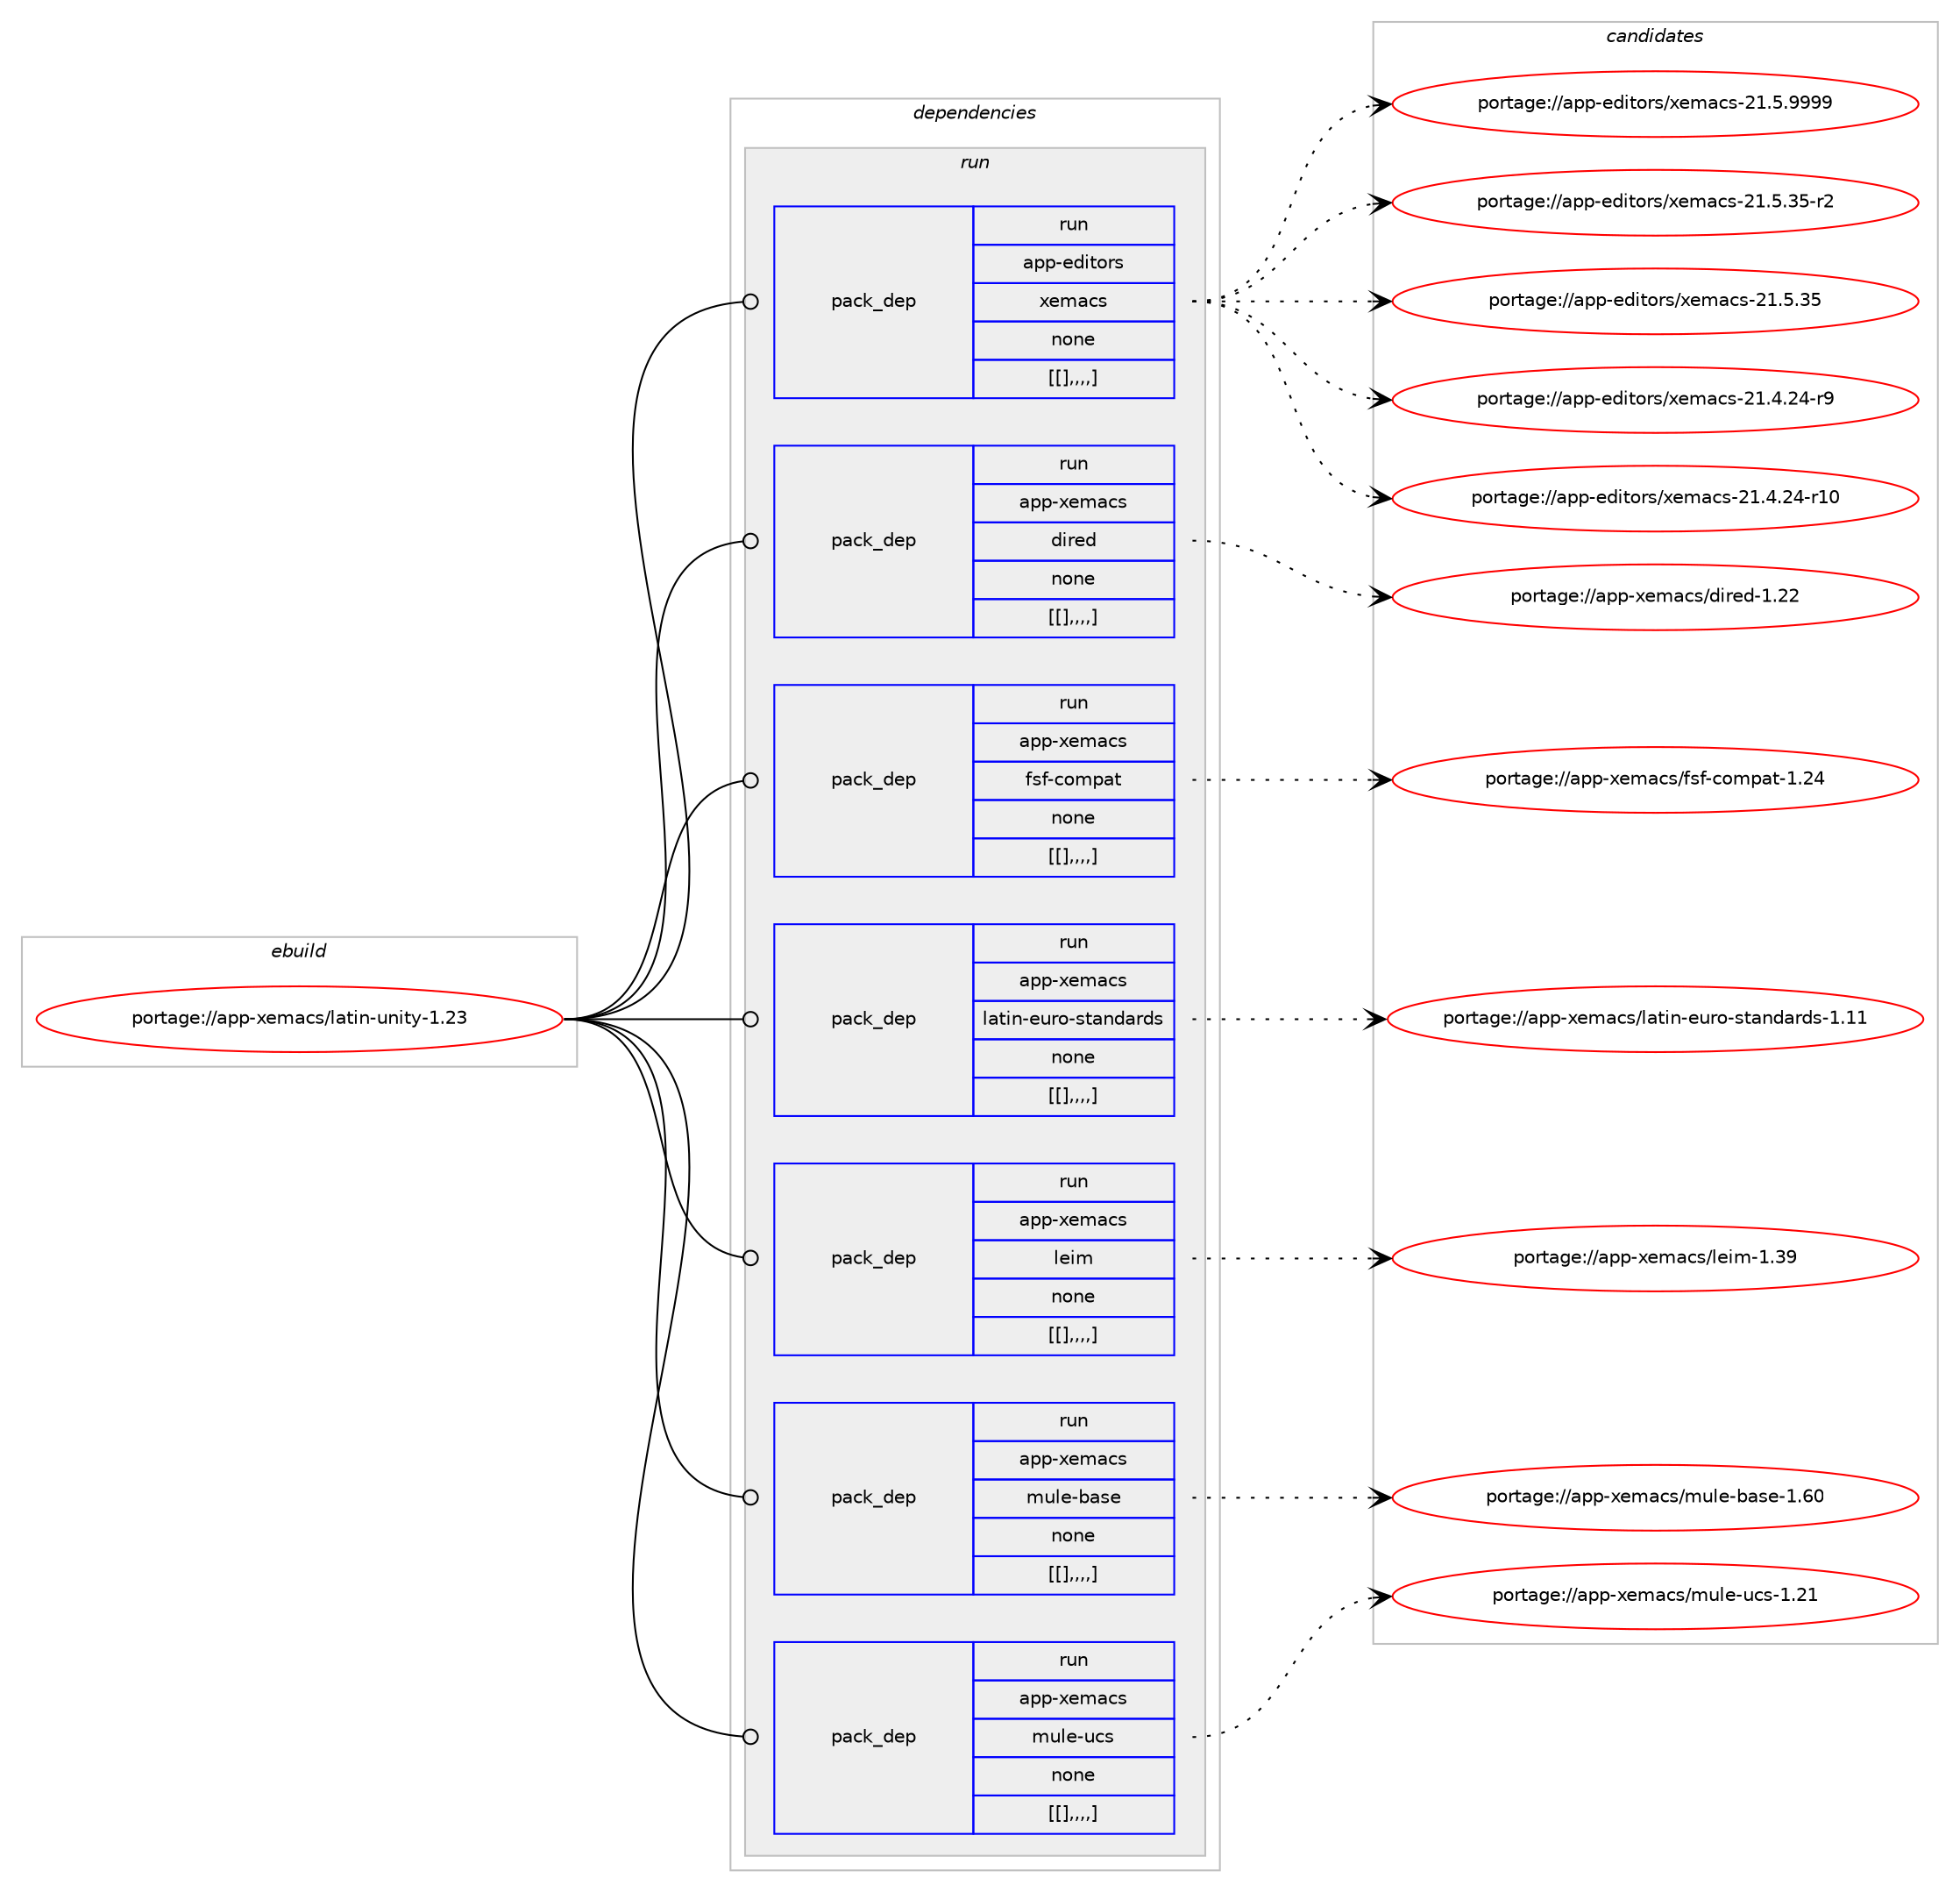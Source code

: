 digraph prolog {

# *************
# Graph options
# *************

newrank=true;
concentrate=true;
compound=true;
graph [rankdir=LR,fontname=Helvetica,fontsize=10,ranksep=1.5];#, ranksep=2.5, nodesep=0.2];
edge  [arrowhead=vee];
node  [fontname=Helvetica,fontsize=10];

# **********
# The ebuild
# **********

subgraph cluster_leftcol {
color=gray;
label=<<i>ebuild</i>>;
id [label="portage://app-xemacs/latin-unity-1.23", color=red, width=4, href="../app-xemacs/latin-unity-1.23.svg"];
}

# ****************
# The dependencies
# ****************

subgraph cluster_midcol {
color=gray;
label=<<i>dependencies</i>>;
subgraph cluster_compile {
fillcolor="#eeeeee";
style=filled;
label=<<i>compile</i>>;
}
subgraph cluster_compileandrun {
fillcolor="#eeeeee";
style=filled;
label=<<i>compile and run</i>>;
}
subgraph cluster_run {
fillcolor="#eeeeee";
style=filled;
label=<<i>run</i>>;
subgraph pack45276 {
dependency62708 [label=<<TABLE BORDER="0" CELLBORDER="1" CELLSPACING="0" CELLPADDING="4" WIDTH="220"><TR><TD ROWSPAN="6" CELLPADDING="30">pack_dep</TD></TR><TR><TD WIDTH="110">run</TD></TR><TR><TD>app-editors</TD></TR><TR><TD>xemacs</TD></TR><TR><TD>none</TD></TR><TR><TD>[[],,,,]</TD></TR></TABLE>>, shape=none, color=blue];
}
id:e -> dependency62708:w [weight=20,style="solid",arrowhead="odot"];
subgraph pack45277 {
dependency62709 [label=<<TABLE BORDER="0" CELLBORDER="1" CELLSPACING="0" CELLPADDING="4" WIDTH="220"><TR><TD ROWSPAN="6" CELLPADDING="30">pack_dep</TD></TR><TR><TD WIDTH="110">run</TD></TR><TR><TD>app-xemacs</TD></TR><TR><TD>dired</TD></TR><TR><TD>none</TD></TR><TR><TD>[[],,,,]</TD></TR></TABLE>>, shape=none, color=blue];
}
id:e -> dependency62709:w [weight=20,style="solid",arrowhead="odot"];
subgraph pack45278 {
dependency62710 [label=<<TABLE BORDER="0" CELLBORDER="1" CELLSPACING="0" CELLPADDING="4" WIDTH="220"><TR><TD ROWSPAN="6" CELLPADDING="30">pack_dep</TD></TR><TR><TD WIDTH="110">run</TD></TR><TR><TD>app-xemacs</TD></TR><TR><TD>fsf-compat</TD></TR><TR><TD>none</TD></TR><TR><TD>[[],,,,]</TD></TR></TABLE>>, shape=none, color=blue];
}
id:e -> dependency62710:w [weight=20,style="solid",arrowhead="odot"];
subgraph pack45279 {
dependency62711 [label=<<TABLE BORDER="0" CELLBORDER="1" CELLSPACING="0" CELLPADDING="4" WIDTH="220"><TR><TD ROWSPAN="6" CELLPADDING="30">pack_dep</TD></TR><TR><TD WIDTH="110">run</TD></TR><TR><TD>app-xemacs</TD></TR><TR><TD>latin-euro-standards</TD></TR><TR><TD>none</TD></TR><TR><TD>[[],,,,]</TD></TR></TABLE>>, shape=none, color=blue];
}
id:e -> dependency62711:w [weight=20,style="solid",arrowhead="odot"];
subgraph pack45280 {
dependency62712 [label=<<TABLE BORDER="0" CELLBORDER="1" CELLSPACING="0" CELLPADDING="4" WIDTH="220"><TR><TD ROWSPAN="6" CELLPADDING="30">pack_dep</TD></TR><TR><TD WIDTH="110">run</TD></TR><TR><TD>app-xemacs</TD></TR><TR><TD>leim</TD></TR><TR><TD>none</TD></TR><TR><TD>[[],,,,]</TD></TR></TABLE>>, shape=none, color=blue];
}
id:e -> dependency62712:w [weight=20,style="solid",arrowhead="odot"];
subgraph pack45281 {
dependency62713 [label=<<TABLE BORDER="0" CELLBORDER="1" CELLSPACING="0" CELLPADDING="4" WIDTH="220"><TR><TD ROWSPAN="6" CELLPADDING="30">pack_dep</TD></TR><TR><TD WIDTH="110">run</TD></TR><TR><TD>app-xemacs</TD></TR><TR><TD>mule-base</TD></TR><TR><TD>none</TD></TR><TR><TD>[[],,,,]</TD></TR></TABLE>>, shape=none, color=blue];
}
id:e -> dependency62713:w [weight=20,style="solid",arrowhead="odot"];
subgraph pack45282 {
dependency62714 [label=<<TABLE BORDER="0" CELLBORDER="1" CELLSPACING="0" CELLPADDING="4" WIDTH="220"><TR><TD ROWSPAN="6" CELLPADDING="30">pack_dep</TD></TR><TR><TD WIDTH="110">run</TD></TR><TR><TD>app-xemacs</TD></TR><TR><TD>mule-ucs</TD></TR><TR><TD>none</TD></TR><TR><TD>[[],,,,]</TD></TR></TABLE>>, shape=none, color=blue];
}
id:e -> dependency62714:w [weight=20,style="solid",arrowhead="odot"];
}
}

# **************
# The candidates
# **************

subgraph cluster_choices {
rank=same;
color=gray;
label=<<i>candidates</i>>;

subgraph choice45276 {
color=black;
nodesep=1;
choice971121124510110010511611111411547120101109979911545504946534657575757 [label="portage://app-editors/xemacs-21.5.9999", color=red, width=4,href="../app-editors/xemacs-21.5.9999.svg"];
choice971121124510110010511611111411547120101109979911545504946534651534511450 [label="portage://app-editors/xemacs-21.5.35-r2", color=red, width=4,href="../app-editors/xemacs-21.5.35-r2.svg"];
choice97112112451011001051161111141154712010110997991154550494653465153 [label="portage://app-editors/xemacs-21.5.35", color=red, width=4,href="../app-editors/xemacs-21.5.35.svg"];
choice971121124510110010511611111411547120101109979911545504946524650524511457 [label="portage://app-editors/xemacs-21.4.24-r9", color=red, width=4,href="../app-editors/xemacs-21.4.24-r9.svg"];
choice97112112451011001051161111141154712010110997991154550494652465052451144948 [label="portage://app-editors/xemacs-21.4.24-r10", color=red, width=4,href="../app-editors/xemacs-21.4.24-r10.svg"];
dependency62708:e -> choice971121124510110010511611111411547120101109979911545504946534657575757:w [style=dotted,weight="100"];
dependency62708:e -> choice971121124510110010511611111411547120101109979911545504946534651534511450:w [style=dotted,weight="100"];
dependency62708:e -> choice97112112451011001051161111141154712010110997991154550494653465153:w [style=dotted,weight="100"];
dependency62708:e -> choice971121124510110010511611111411547120101109979911545504946524650524511457:w [style=dotted,weight="100"];
dependency62708:e -> choice97112112451011001051161111141154712010110997991154550494652465052451144948:w [style=dotted,weight="100"];
}
subgraph choice45277 {
color=black;
nodesep=1;
choice97112112451201011099799115471001051141011004549465050 [label="portage://app-xemacs/dired-1.22", color=red, width=4,href="../app-xemacs/dired-1.22.svg"];
dependency62709:e -> choice97112112451201011099799115471001051141011004549465050:w [style=dotted,weight="100"];
}
subgraph choice45278 {
color=black;
nodesep=1;
choice97112112451201011099799115471021151024599111109112971164549465052 [label="portage://app-xemacs/fsf-compat-1.24", color=red, width=4,href="../app-xemacs/fsf-compat-1.24.svg"];
dependency62710:e -> choice97112112451201011099799115471021151024599111109112971164549465052:w [style=dotted,weight="100"];
}
subgraph choice45279 {
color=black;
nodesep=1;
choice971121124512010110997991154710897116105110451011171141114511511697110100971141001154549464949 [label="portage://app-xemacs/latin-euro-standards-1.11", color=red, width=4,href="../app-xemacs/latin-euro-standards-1.11.svg"];
dependency62711:e -> choice971121124512010110997991154710897116105110451011171141114511511697110100971141001154549464949:w [style=dotted,weight="100"];
}
subgraph choice45280 {
color=black;
nodesep=1;
choice97112112451201011099799115471081011051094549465157 [label="portage://app-xemacs/leim-1.39", color=red, width=4,href="../app-xemacs/leim-1.39.svg"];
dependency62712:e -> choice97112112451201011099799115471081011051094549465157:w [style=dotted,weight="100"];
}
subgraph choice45281 {
color=black;
nodesep=1;
choice97112112451201011099799115471091171081014598971151014549465448 [label="portage://app-xemacs/mule-base-1.60", color=red, width=4,href="../app-xemacs/mule-base-1.60.svg"];
dependency62713:e -> choice97112112451201011099799115471091171081014598971151014549465448:w [style=dotted,weight="100"];
}
subgraph choice45282 {
color=black;
nodesep=1;
choice971121124512010110997991154710911710810145117991154549465049 [label="portage://app-xemacs/mule-ucs-1.21", color=red, width=4,href="../app-xemacs/mule-ucs-1.21.svg"];
dependency62714:e -> choice971121124512010110997991154710911710810145117991154549465049:w [style=dotted,weight="100"];
}
}

}
